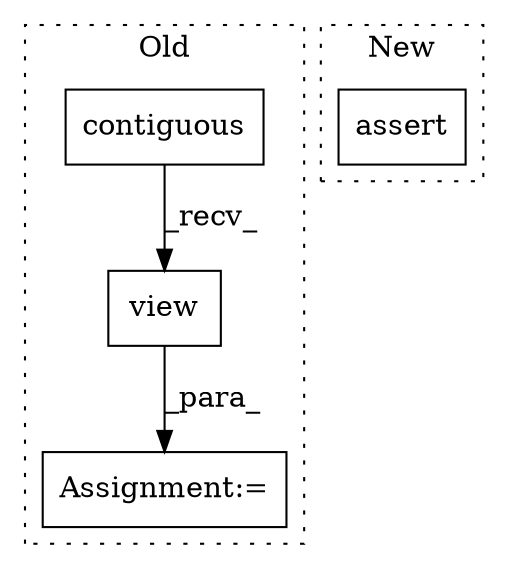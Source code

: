 digraph G {
subgraph cluster0 {
1 [label="contiguous" a="32" s="11490" l="12" shape="box"];
3 [label="Assignment:=" a="7" s="11517" l="1" shape="box"];
4 [label="view" a="32" s="11522,11595" l="5,1" shape="box"];
label = "Old";
style="dotted";
}
subgraph cluster1 {
2 [label="assert" a="6" s="11697" l="7" shape="box"];
label = "New";
style="dotted";
}
1 -> 4 [label="_recv_"];
4 -> 3 [label="_para_"];
}